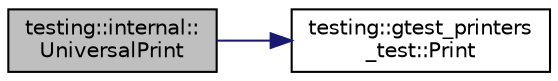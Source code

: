 digraph "testing::internal::UniversalPrint"
{
  edge [fontname="Helvetica",fontsize="10",labelfontname="Helvetica",labelfontsize="10"];
  node [fontname="Helvetica",fontsize="10",shape=record];
  rankdir="LR";
  Node3430 [label="testing::internal::\lUniversalPrint",height=0.2,width=0.4,color="black", fillcolor="grey75", style="filled", fontcolor="black"];
  Node3430 -> Node3431 [color="midnightblue",fontsize="10",style="solid",fontname="Helvetica"];
  Node3431 [label="testing::gtest_printers\l_test::Print",height=0.2,width=0.4,color="black", fillcolor="white", style="filled",URL="$dd/d01/namespacetesting_1_1gtest__printers__test.html#ab1fefdb330a473343afa3cc6d46a65f6"];
}
